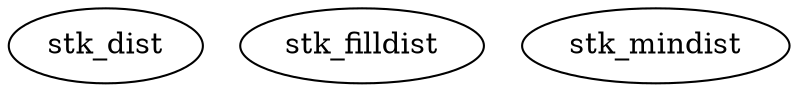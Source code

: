 /* Created by mdot for Matlab */
digraph m2html {

  stk_dist [URL="stk_dist.html"];
  stk_filldist [URL="stk_filldist.html"];
  stk_mindist [URL="stk_mindist.html"];
}